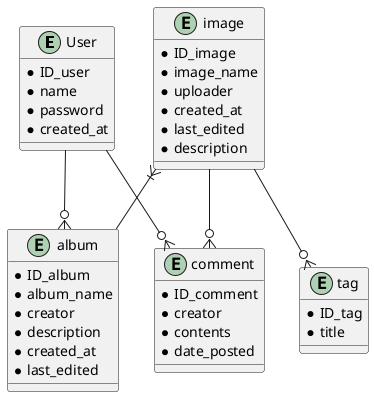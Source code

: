 @startuml
entity User{
* ID_user
* name
* password
* created_at
}

entity image {
* ID_image
* image_name
* uploader
* created_at
* last_edited
* description
}

entity comment {
* ID_comment
*creator
*contents
*date_posted
}

entity tag {
*ID_tag
*title
}

entity album {
*ID_album
*album_name
*creator
*description
*created_at
*last_edited
}

image --o{ tag
image }|-- album
image --o{ comment
User --o{ album
User --o{ comment

@enduml